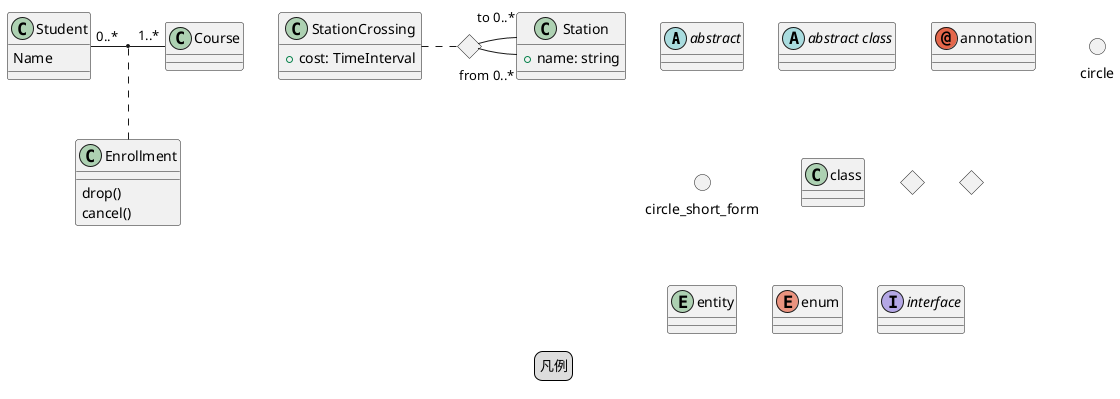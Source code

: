 @startuml
/'
コメント
'/
legend
凡例
endlegend

abstract "abstract"
abstract class "abstract class"
annotation "annotation"
circle "circle"
() "circle_short_form"
class "class"
diamond diamond
<> diamond_short_form
entity "entity"
enum "enum"
interface "interface"


/'
関連クラス
'/
class Student {
  Name
}
Student "0..*" - "1..*" Course
  (Student, Course) .. Enrollment
  class Enrollment {
  drop()
  cancel()
}

/'
複数関連
'/
class Station {
  +name: string
}
class StationCrossing {
  +cost: TimeInterval
}
<> diamond1
StationCrossing . diamond1
diamond1 - "from 0..*" Station
diamond1 - "to 0..* " Station



@enduml
